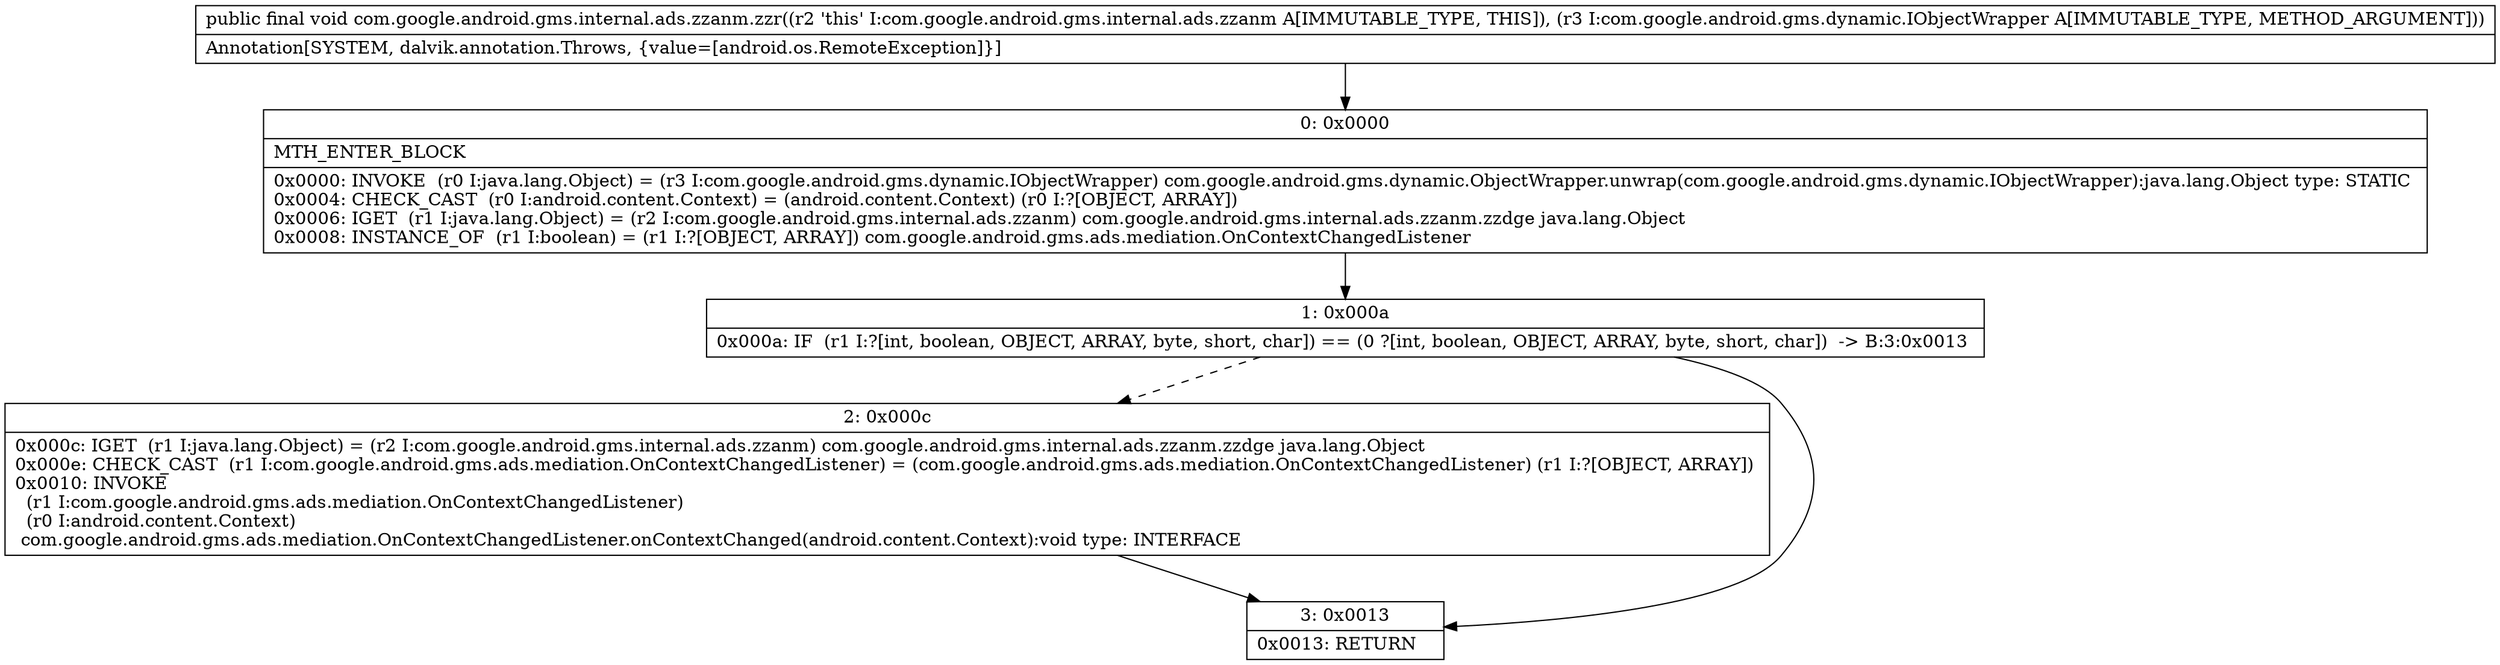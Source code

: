 digraph "CFG forcom.google.android.gms.internal.ads.zzanm.zzr(Lcom\/google\/android\/gms\/dynamic\/IObjectWrapper;)V" {
Node_0 [shape=record,label="{0\:\ 0x0000|MTH_ENTER_BLOCK\l|0x0000: INVOKE  (r0 I:java.lang.Object) = (r3 I:com.google.android.gms.dynamic.IObjectWrapper) com.google.android.gms.dynamic.ObjectWrapper.unwrap(com.google.android.gms.dynamic.IObjectWrapper):java.lang.Object type: STATIC \l0x0004: CHECK_CAST  (r0 I:android.content.Context) = (android.content.Context) (r0 I:?[OBJECT, ARRAY]) \l0x0006: IGET  (r1 I:java.lang.Object) = (r2 I:com.google.android.gms.internal.ads.zzanm) com.google.android.gms.internal.ads.zzanm.zzdge java.lang.Object \l0x0008: INSTANCE_OF  (r1 I:boolean) = (r1 I:?[OBJECT, ARRAY]) com.google.android.gms.ads.mediation.OnContextChangedListener \l}"];
Node_1 [shape=record,label="{1\:\ 0x000a|0x000a: IF  (r1 I:?[int, boolean, OBJECT, ARRAY, byte, short, char]) == (0 ?[int, boolean, OBJECT, ARRAY, byte, short, char])  \-\> B:3:0x0013 \l}"];
Node_2 [shape=record,label="{2\:\ 0x000c|0x000c: IGET  (r1 I:java.lang.Object) = (r2 I:com.google.android.gms.internal.ads.zzanm) com.google.android.gms.internal.ads.zzanm.zzdge java.lang.Object \l0x000e: CHECK_CAST  (r1 I:com.google.android.gms.ads.mediation.OnContextChangedListener) = (com.google.android.gms.ads.mediation.OnContextChangedListener) (r1 I:?[OBJECT, ARRAY]) \l0x0010: INVOKE  \l  (r1 I:com.google.android.gms.ads.mediation.OnContextChangedListener)\l  (r0 I:android.content.Context)\l com.google.android.gms.ads.mediation.OnContextChangedListener.onContextChanged(android.content.Context):void type: INTERFACE \l}"];
Node_3 [shape=record,label="{3\:\ 0x0013|0x0013: RETURN   \l}"];
MethodNode[shape=record,label="{public final void com.google.android.gms.internal.ads.zzanm.zzr((r2 'this' I:com.google.android.gms.internal.ads.zzanm A[IMMUTABLE_TYPE, THIS]), (r3 I:com.google.android.gms.dynamic.IObjectWrapper A[IMMUTABLE_TYPE, METHOD_ARGUMENT]))  | Annotation[SYSTEM, dalvik.annotation.Throws, \{value=[android.os.RemoteException]\}]\l}"];
MethodNode -> Node_0;
Node_0 -> Node_1;
Node_1 -> Node_2[style=dashed];
Node_1 -> Node_3;
Node_2 -> Node_3;
}

